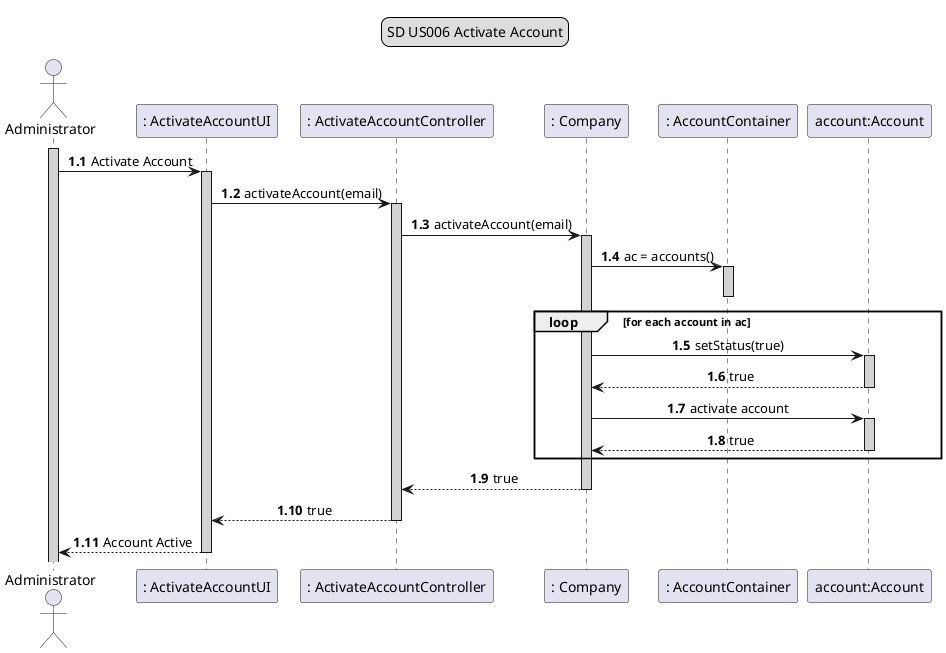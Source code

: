 @startuml
'Inactive = (boolean) false
legend top
SD US006 Activate Account
end legend
autonumber 1.1
skinparam sequenceMessageAlign center
autoactivate on

actor Administrator
participant ": ActivateAccountUI" as A
participant ": ActivateAccountController" as B
participant ": Company" as C
participant ": AccountContainer" as D
participant "account:Account" as E

Activate Administrator #lightgrey
Administrator -> A #lightgrey: Activate Account
A -> B #lightgrey: activateAccount(email)
B -> C #lightgrey: activateAccount(email)
C -> D #lightgrey: ac = accounts()
deactivate
loop for each account in ac
C -> E #lightgrey: setStatus(true)
E--> C #lightgrey: true
C -> E #lightgrey: activate account
E --> C: true
end
C --> B: true
B --> A: true
A --> Administrator: Account Active

@enduml
